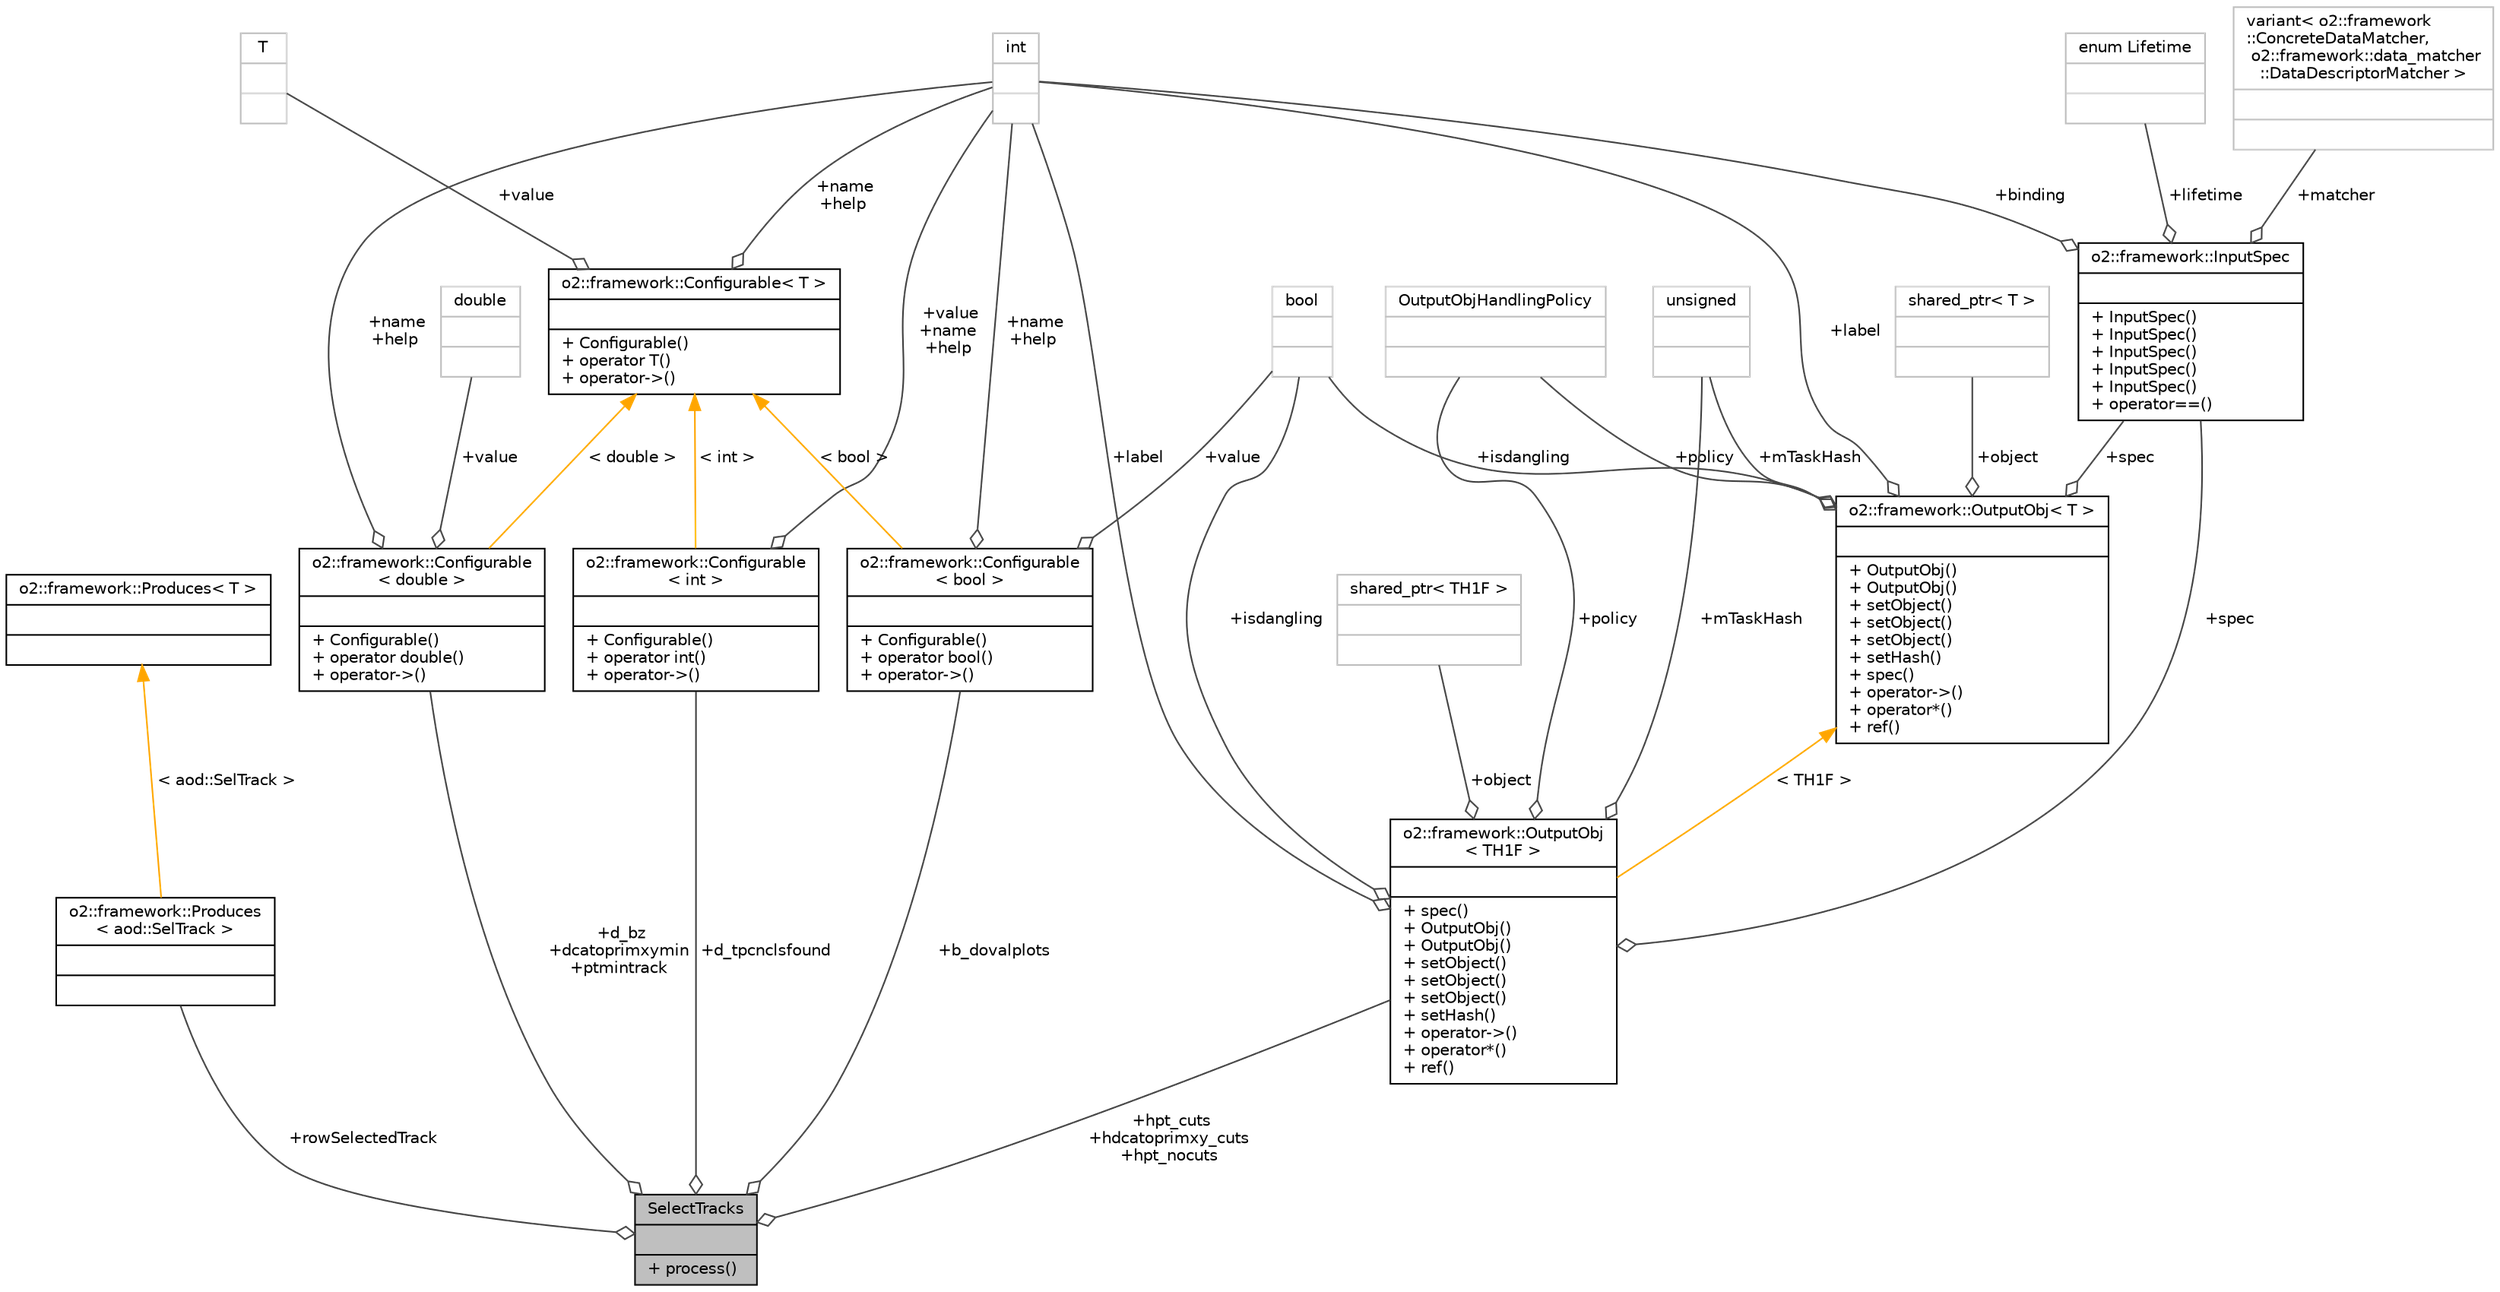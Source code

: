 digraph "SelectTracks"
{
 // INTERACTIVE_SVG=YES
  bgcolor="transparent";
  edge [fontname="Helvetica",fontsize="10",labelfontname="Helvetica",labelfontsize="10"];
  node [fontname="Helvetica",fontsize="10",shape=record];
  Node1 [label="{SelectTracks\n||+ process()\l}",height=0.2,width=0.4,color="black", fillcolor="grey75", style="filled", fontcolor="black"];
  Node2 -> Node1 [color="grey25",fontsize="10",style="solid",label=" +rowSelectedTrack" ,arrowhead="odiamond",fontname="Helvetica"];
  Node2 [label="{o2::framework::Produces\l\< aod::SelTrack \>\n||}",height=0.2,width=0.4,color="black",URL="$d6/d86/structo2_1_1framework_1_1Produces.html"];
  Node3 -> Node2 [dir="back",color="orange",fontsize="10",style="solid",label=" \< aod::SelTrack \>" ,fontname="Helvetica"];
  Node3 [label="{o2::framework::Produces\< T \>\n||}",height=0.2,width=0.4,color="black",URL="$d6/d86/structo2_1_1framework_1_1Produces.html"];
  Node4 -> Node1 [color="grey25",fontsize="10",style="solid",label=" +d_bz\n+dcatoprimxymin\n+ptmintrack" ,arrowhead="odiamond",fontname="Helvetica"];
  Node4 [label="{o2::framework::Configurable\l\< double \>\n||+ Configurable()\l+ operator double()\l+ operator-\>()\l}",height=0.2,width=0.4,color="black",URL="$d8/d71/structo2_1_1framework_1_1Configurable.html"];
  Node5 -> Node4 [color="grey25",fontsize="10",style="solid",label=" +value" ,arrowhead="odiamond",fontname="Helvetica"];
  Node5 [label="{double\n||}",height=0.2,width=0.4,color="grey75"];
  Node6 -> Node4 [color="grey25",fontsize="10",style="solid",label=" +name\n+help" ,arrowhead="odiamond",fontname="Helvetica"];
  Node6 [label="{int\n||}",height=0.2,width=0.4,color="grey75"];
  Node7 -> Node4 [dir="back",color="orange",fontsize="10",style="solid",label=" \< double \>" ,fontname="Helvetica"];
  Node7 [label="{o2::framework::Configurable\< T \>\n||+ Configurable()\l+ operator T()\l+ operator-\>()\l}",height=0.2,width=0.4,color="black",URL="$d8/d71/structo2_1_1framework_1_1Configurable.html"];
  Node6 -> Node7 [color="grey25",fontsize="10",style="solid",label=" +name\n+help" ,arrowhead="odiamond",fontname="Helvetica"];
  Node8 -> Node7 [color="grey25",fontsize="10",style="solid",label=" +value" ,arrowhead="odiamond",fontname="Helvetica"];
  Node8 [label="{T\n||}",height=0.2,width=0.4,color="grey75"];
  Node9 -> Node1 [color="grey25",fontsize="10",style="solid",label=" +d_tpcnclsfound" ,arrowhead="odiamond",fontname="Helvetica"];
  Node9 [label="{o2::framework::Configurable\l\< int \>\n||+ Configurable()\l+ operator int()\l+ operator-\>()\l}",height=0.2,width=0.4,color="black",URL="$d8/d71/structo2_1_1framework_1_1Configurable.html"];
  Node6 -> Node9 [color="grey25",fontsize="10",style="solid",label=" +value\n+name\n+help" ,arrowhead="odiamond",fontname="Helvetica"];
  Node7 -> Node9 [dir="back",color="orange",fontsize="10",style="solid",label=" \< int \>" ,fontname="Helvetica"];
  Node10 -> Node1 [color="grey25",fontsize="10",style="solid",label=" +b_dovalplots" ,arrowhead="odiamond",fontname="Helvetica"];
  Node10 [label="{o2::framework::Configurable\l\< bool \>\n||+ Configurable()\l+ operator bool()\l+ operator-\>()\l}",height=0.2,width=0.4,color="black",URL="$d8/d71/structo2_1_1framework_1_1Configurable.html"];
  Node6 -> Node10 [color="grey25",fontsize="10",style="solid",label=" +name\n+help" ,arrowhead="odiamond",fontname="Helvetica"];
  Node11 -> Node10 [color="grey25",fontsize="10",style="solid",label=" +value" ,arrowhead="odiamond",fontname="Helvetica"];
  Node11 [label="{bool\n||}",height=0.2,width=0.4,color="grey75"];
  Node7 -> Node10 [dir="back",color="orange",fontsize="10",style="solid",label=" \< bool \>" ,fontname="Helvetica"];
  Node12 -> Node1 [color="grey25",fontsize="10",style="solid",label=" +hpt_cuts\n+hdcatoprimxy_cuts\n+hpt_nocuts" ,arrowhead="odiamond",fontname="Helvetica"];
  Node12 [label="{o2::framework::OutputObj\l\< TH1F \>\n||+ spec()\l+ OutputObj()\l+ OutputObj()\l+ setObject()\l+ setObject()\l+ setObject()\l+ setHash()\l+ operator-\>()\l+ operator*()\l+ ref()\l}",height=0.2,width=0.4,color="black",URL="$d4/d79/structo2_1_1framework_1_1OutputObj.html"];
  Node13 -> Node12 [color="grey25",fontsize="10",style="solid",label=" +policy" ,arrowhead="odiamond",fontname="Helvetica"];
  Node13 [label="{OutputObjHandlingPolicy\n||}",height=0.2,width=0.4,color="grey75"];
  Node6 -> Node12 [color="grey25",fontsize="10",style="solid",label=" +label" ,arrowhead="odiamond",fontname="Helvetica"];
  Node11 -> Node12 [color="grey25",fontsize="10",style="solid",label=" +isdangling" ,arrowhead="odiamond",fontname="Helvetica"];
  Node14 -> Node12 [color="grey25",fontsize="10",style="solid",label=" +spec" ,arrowhead="odiamond",fontname="Helvetica"];
  Node14 [label="{o2::framework::InputSpec\n||+ InputSpec()\l+ InputSpec()\l+ InputSpec()\l+ InputSpec()\l+ InputSpec()\l+ operator==()\l}",height=0.2,width=0.4,color="black",URL="$da/d96/structo2_1_1framework_1_1InputSpec.html"];
  Node15 -> Node14 [color="grey25",fontsize="10",style="solid",label=" +lifetime" ,arrowhead="odiamond",fontname="Helvetica"];
  Node15 [label="{enum Lifetime\n||}",height=0.2,width=0.4,color="grey75"];
  Node16 -> Node14 [color="grey25",fontsize="10",style="solid",label=" +matcher" ,arrowhead="odiamond",fontname="Helvetica"];
  Node16 [label="{variant\< o2::framework\l::ConcreteDataMatcher,\l o2::framework::data_matcher\l::DataDescriptorMatcher \>\n||}",height=0.2,width=0.4,color="grey75"];
  Node6 -> Node14 [color="grey25",fontsize="10",style="solid",label=" +binding" ,arrowhead="odiamond",fontname="Helvetica"];
  Node17 -> Node12 [color="grey25",fontsize="10",style="solid",label=" +mTaskHash" ,arrowhead="odiamond",fontname="Helvetica"];
  Node17 [label="{unsigned\n||}",height=0.2,width=0.4,color="grey75"];
  Node18 -> Node12 [color="grey25",fontsize="10",style="solid",label=" +object" ,arrowhead="odiamond",fontname="Helvetica"];
  Node18 [label="{shared_ptr\< TH1F \>\n||}",height=0.2,width=0.4,color="grey75"];
  Node19 -> Node12 [dir="back",color="orange",fontsize="10",style="solid",label=" \< TH1F \>" ,fontname="Helvetica"];
  Node19 [label="{o2::framework::OutputObj\< T \>\n||+ OutputObj()\l+ OutputObj()\l+ setObject()\l+ setObject()\l+ setObject()\l+ setHash()\l+ spec()\l+ operator-\>()\l+ operator*()\l+ ref()\l}",height=0.2,width=0.4,color="black",URL="$d4/d79/structo2_1_1framework_1_1OutputObj.html"];
  Node13 -> Node19 [color="grey25",fontsize="10",style="solid",label=" +policy" ,arrowhead="odiamond",fontname="Helvetica"];
  Node6 -> Node19 [color="grey25",fontsize="10",style="solid",label=" +label" ,arrowhead="odiamond",fontname="Helvetica"];
  Node20 -> Node19 [color="grey25",fontsize="10",style="solid",label=" +object" ,arrowhead="odiamond",fontname="Helvetica"];
  Node20 [label="{shared_ptr\< T \>\n||}",height=0.2,width=0.4,color="grey75"];
  Node11 -> Node19 [color="grey25",fontsize="10",style="solid",label=" +isdangling" ,arrowhead="odiamond",fontname="Helvetica"];
  Node14 -> Node19 [color="grey25",fontsize="10",style="solid",label=" +spec" ,arrowhead="odiamond",fontname="Helvetica"];
  Node17 -> Node19 [color="grey25",fontsize="10",style="solid",label=" +mTaskHash" ,arrowhead="odiamond",fontname="Helvetica"];
}
